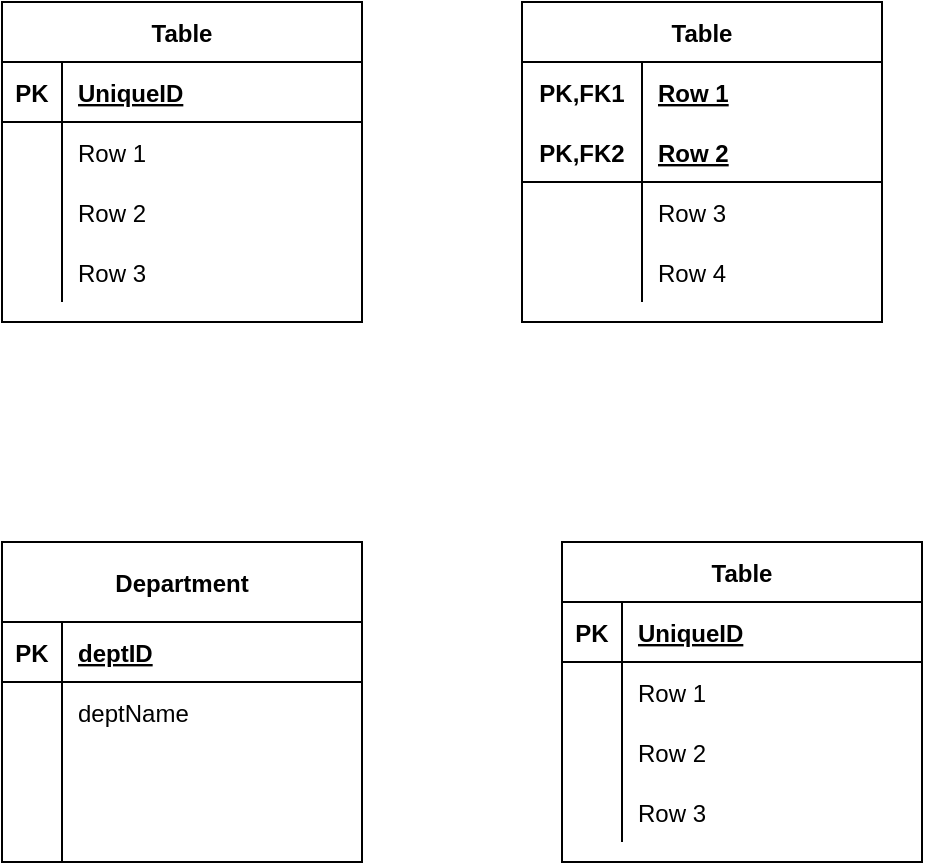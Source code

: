 <mxfile version="13.10.0" type="github"><diagram id="icR8K6-f8utLRcI78tXM" name="Page-1"><mxGraphModel dx="1038" dy="548" grid="1" gridSize="10" guides="1" tooltips="1" connect="1" arrows="1" fold="1" page="1" pageScale="1" pageWidth="850" pageHeight="1100" math="0" shadow="0"><root><mxCell id="0"/><mxCell id="1" parent="0"/><mxCell id="9o0GM2ZSbK2YEvt6_Ivf-1" value="Table" style="shape=table;startSize=30;container=1;collapsible=1;childLayout=tableLayout;fixedRows=1;rowLines=0;fontStyle=1;align=center;resizeLast=1;" parent="1" vertex="1"><mxGeometry x="240" y="290" width="180" height="160" as="geometry"/></mxCell><mxCell id="9o0GM2ZSbK2YEvt6_Ivf-2" value="" style="shape=partialRectangle;collapsible=0;dropTarget=0;pointerEvents=0;fillColor=none;top=0;left=0;bottom=1;right=0;points=[[0,0.5],[1,0.5]];portConstraint=eastwest;" parent="9o0GM2ZSbK2YEvt6_Ivf-1" vertex="1"><mxGeometry y="30" width="180" height="30" as="geometry"/></mxCell><mxCell id="9o0GM2ZSbK2YEvt6_Ivf-3" value="PK" style="shape=partialRectangle;connectable=0;fillColor=none;top=0;left=0;bottom=0;right=0;fontStyle=1;overflow=hidden;" parent="9o0GM2ZSbK2YEvt6_Ivf-2" vertex="1"><mxGeometry width="30" height="30" as="geometry"/></mxCell><mxCell id="9o0GM2ZSbK2YEvt6_Ivf-4" value="UniqueID" style="shape=partialRectangle;connectable=0;fillColor=none;top=0;left=0;bottom=0;right=0;align=left;spacingLeft=6;fontStyle=5;overflow=hidden;" parent="9o0GM2ZSbK2YEvt6_Ivf-2" vertex="1"><mxGeometry x="30" width="150" height="30" as="geometry"/></mxCell><mxCell id="9o0GM2ZSbK2YEvt6_Ivf-5" value="" style="shape=partialRectangle;collapsible=0;dropTarget=0;pointerEvents=0;fillColor=none;top=0;left=0;bottom=0;right=0;points=[[0,0.5],[1,0.5]];portConstraint=eastwest;" parent="9o0GM2ZSbK2YEvt6_Ivf-1" vertex="1"><mxGeometry y="60" width="180" height="30" as="geometry"/></mxCell><mxCell id="9o0GM2ZSbK2YEvt6_Ivf-6" value="" style="shape=partialRectangle;connectable=0;fillColor=none;top=0;left=0;bottom=0;right=0;editable=1;overflow=hidden;" parent="9o0GM2ZSbK2YEvt6_Ivf-5" vertex="1"><mxGeometry width="30" height="30" as="geometry"/></mxCell><mxCell id="9o0GM2ZSbK2YEvt6_Ivf-7" value="Row 1" style="shape=partialRectangle;connectable=0;fillColor=none;top=0;left=0;bottom=0;right=0;align=left;spacingLeft=6;overflow=hidden;" parent="9o0GM2ZSbK2YEvt6_Ivf-5" vertex="1"><mxGeometry x="30" width="150" height="30" as="geometry"/></mxCell><mxCell id="9o0GM2ZSbK2YEvt6_Ivf-8" value="" style="shape=partialRectangle;collapsible=0;dropTarget=0;pointerEvents=0;fillColor=none;top=0;left=0;bottom=0;right=0;points=[[0,0.5],[1,0.5]];portConstraint=eastwest;" parent="9o0GM2ZSbK2YEvt6_Ivf-1" vertex="1"><mxGeometry y="90" width="180" height="30" as="geometry"/></mxCell><mxCell id="9o0GM2ZSbK2YEvt6_Ivf-9" value="" style="shape=partialRectangle;connectable=0;fillColor=none;top=0;left=0;bottom=0;right=0;editable=1;overflow=hidden;" parent="9o0GM2ZSbK2YEvt6_Ivf-8" vertex="1"><mxGeometry width="30" height="30" as="geometry"/></mxCell><mxCell id="9o0GM2ZSbK2YEvt6_Ivf-10" value="Row 2" style="shape=partialRectangle;connectable=0;fillColor=none;top=0;left=0;bottom=0;right=0;align=left;spacingLeft=6;overflow=hidden;" parent="9o0GM2ZSbK2YEvt6_Ivf-8" vertex="1"><mxGeometry x="30" width="150" height="30" as="geometry"/></mxCell><mxCell id="9o0GM2ZSbK2YEvt6_Ivf-11" value="" style="shape=partialRectangle;collapsible=0;dropTarget=0;pointerEvents=0;fillColor=none;top=0;left=0;bottom=0;right=0;points=[[0,0.5],[1,0.5]];portConstraint=eastwest;" parent="9o0GM2ZSbK2YEvt6_Ivf-1" vertex="1"><mxGeometry y="120" width="180" height="30" as="geometry"/></mxCell><mxCell id="9o0GM2ZSbK2YEvt6_Ivf-12" value="" style="shape=partialRectangle;connectable=0;fillColor=none;top=0;left=0;bottom=0;right=0;editable=1;overflow=hidden;" parent="9o0GM2ZSbK2YEvt6_Ivf-11" vertex="1"><mxGeometry width="30" height="30" as="geometry"/></mxCell><mxCell id="9o0GM2ZSbK2YEvt6_Ivf-13" value="Row 3" style="shape=partialRectangle;connectable=0;fillColor=none;top=0;left=0;bottom=0;right=0;align=left;spacingLeft=6;overflow=hidden;" parent="9o0GM2ZSbK2YEvt6_Ivf-11" vertex="1"><mxGeometry x="30" width="150" height="30" as="geometry"/></mxCell><mxCell id="9o0GM2ZSbK2YEvt6_Ivf-27" value="Table" style="shape=table;startSize=30;container=1;collapsible=1;childLayout=tableLayout;fixedRows=1;rowLines=0;fontStyle=1;align=center;resizeLast=1;" parent="1" vertex="1"><mxGeometry x="500" y="290" width="180" height="160" as="geometry"/></mxCell><mxCell id="9o0GM2ZSbK2YEvt6_Ivf-28" value="" style="shape=partialRectangle;collapsible=0;dropTarget=0;pointerEvents=0;fillColor=none;top=0;left=0;bottom=0;right=0;points=[[0,0.5],[1,0.5]];portConstraint=eastwest;" parent="9o0GM2ZSbK2YEvt6_Ivf-27" vertex="1"><mxGeometry y="30" width="180" height="30" as="geometry"/></mxCell><mxCell id="9o0GM2ZSbK2YEvt6_Ivf-29" value="PK,FK1" style="shape=partialRectangle;connectable=0;fillColor=none;top=0;left=0;bottom=0;right=0;fontStyle=1;overflow=hidden;" parent="9o0GM2ZSbK2YEvt6_Ivf-28" vertex="1"><mxGeometry width="60" height="30" as="geometry"/></mxCell><mxCell id="9o0GM2ZSbK2YEvt6_Ivf-30" value="Row 1" style="shape=partialRectangle;connectable=0;fillColor=none;top=0;left=0;bottom=0;right=0;align=left;spacingLeft=6;fontStyle=5;overflow=hidden;" parent="9o0GM2ZSbK2YEvt6_Ivf-28" vertex="1"><mxGeometry x="60" width="120" height="30" as="geometry"/></mxCell><mxCell id="9o0GM2ZSbK2YEvt6_Ivf-31" value="" style="shape=partialRectangle;collapsible=0;dropTarget=0;pointerEvents=0;fillColor=none;top=0;left=0;bottom=1;right=0;points=[[0,0.5],[1,0.5]];portConstraint=eastwest;" parent="9o0GM2ZSbK2YEvt6_Ivf-27" vertex="1"><mxGeometry y="60" width="180" height="30" as="geometry"/></mxCell><mxCell id="9o0GM2ZSbK2YEvt6_Ivf-32" value="PK,FK2" style="shape=partialRectangle;connectable=0;fillColor=none;top=0;left=0;bottom=0;right=0;fontStyle=1;overflow=hidden;" parent="9o0GM2ZSbK2YEvt6_Ivf-31" vertex="1"><mxGeometry width="60" height="30" as="geometry"/></mxCell><mxCell id="9o0GM2ZSbK2YEvt6_Ivf-33" value="Row 2" style="shape=partialRectangle;connectable=0;fillColor=none;top=0;left=0;bottom=0;right=0;align=left;spacingLeft=6;fontStyle=5;overflow=hidden;" parent="9o0GM2ZSbK2YEvt6_Ivf-31" vertex="1"><mxGeometry x="60" width="120" height="30" as="geometry"/></mxCell><mxCell id="9o0GM2ZSbK2YEvt6_Ivf-34" value="" style="shape=partialRectangle;collapsible=0;dropTarget=0;pointerEvents=0;fillColor=none;top=0;left=0;bottom=0;right=0;points=[[0,0.5],[1,0.5]];portConstraint=eastwest;" parent="9o0GM2ZSbK2YEvt6_Ivf-27" vertex="1"><mxGeometry y="90" width="180" height="30" as="geometry"/></mxCell><mxCell id="9o0GM2ZSbK2YEvt6_Ivf-35" value="" style="shape=partialRectangle;connectable=0;fillColor=none;top=0;left=0;bottom=0;right=0;editable=1;overflow=hidden;" parent="9o0GM2ZSbK2YEvt6_Ivf-34" vertex="1"><mxGeometry width="60" height="30" as="geometry"/></mxCell><mxCell id="9o0GM2ZSbK2YEvt6_Ivf-36" value="Row 3" style="shape=partialRectangle;connectable=0;fillColor=none;top=0;left=0;bottom=0;right=0;align=left;spacingLeft=6;overflow=hidden;" parent="9o0GM2ZSbK2YEvt6_Ivf-34" vertex="1"><mxGeometry x="60" width="120" height="30" as="geometry"/></mxCell><mxCell id="9o0GM2ZSbK2YEvt6_Ivf-37" value="" style="shape=partialRectangle;collapsible=0;dropTarget=0;pointerEvents=0;fillColor=none;top=0;left=0;bottom=0;right=0;points=[[0,0.5],[1,0.5]];portConstraint=eastwest;" parent="9o0GM2ZSbK2YEvt6_Ivf-27" vertex="1"><mxGeometry y="120" width="180" height="30" as="geometry"/></mxCell><mxCell id="9o0GM2ZSbK2YEvt6_Ivf-38" value="" style="shape=partialRectangle;connectable=0;fillColor=none;top=0;left=0;bottom=0;right=0;editable=1;overflow=hidden;" parent="9o0GM2ZSbK2YEvt6_Ivf-37" vertex="1"><mxGeometry width="60" height="30" as="geometry"/></mxCell><mxCell id="9o0GM2ZSbK2YEvt6_Ivf-39" value="Row 4" style="shape=partialRectangle;connectable=0;fillColor=none;top=0;left=0;bottom=0;right=0;align=left;spacingLeft=6;overflow=hidden;" parent="9o0GM2ZSbK2YEvt6_Ivf-37" vertex="1"><mxGeometry x="60" width="120" height="30" as="geometry"/></mxCell><mxCell id="9o0GM2ZSbK2YEvt6_Ivf-40" value="Table" style="shape=table;startSize=30;container=1;collapsible=1;childLayout=tableLayout;fixedRows=1;rowLines=0;fontStyle=1;align=center;resizeLast=1;" parent="1" vertex="1"><mxGeometry x="520" y="560" width="180" height="160" as="geometry"/></mxCell><mxCell id="9o0GM2ZSbK2YEvt6_Ivf-41" value="" style="shape=partialRectangle;collapsible=0;dropTarget=0;pointerEvents=0;fillColor=none;top=0;left=0;bottom=1;right=0;points=[[0,0.5],[1,0.5]];portConstraint=eastwest;" parent="9o0GM2ZSbK2YEvt6_Ivf-40" vertex="1"><mxGeometry y="30" width="180" height="30" as="geometry"/></mxCell><mxCell id="9o0GM2ZSbK2YEvt6_Ivf-42" value="PK" style="shape=partialRectangle;connectable=0;fillColor=none;top=0;left=0;bottom=0;right=0;fontStyle=1;overflow=hidden;" parent="9o0GM2ZSbK2YEvt6_Ivf-41" vertex="1"><mxGeometry width="30" height="30" as="geometry"/></mxCell><mxCell id="9o0GM2ZSbK2YEvt6_Ivf-43" value="UniqueID" style="shape=partialRectangle;connectable=0;fillColor=none;top=0;left=0;bottom=0;right=0;align=left;spacingLeft=6;fontStyle=5;overflow=hidden;" parent="9o0GM2ZSbK2YEvt6_Ivf-41" vertex="1"><mxGeometry x="30" width="150" height="30" as="geometry"/></mxCell><mxCell id="9o0GM2ZSbK2YEvt6_Ivf-44" value="" style="shape=partialRectangle;collapsible=0;dropTarget=0;pointerEvents=0;fillColor=none;top=0;left=0;bottom=0;right=0;points=[[0,0.5],[1,0.5]];portConstraint=eastwest;" parent="9o0GM2ZSbK2YEvt6_Ivf-40" vertex="1"><mxGeometry y="60" width="180" height="30" as="geometry"/></mxCell><mxCell id="9o0GM2ZSbK2YEvt6_Ivf-45" value="" style="shape=partialRectangle;connectable=0;fillColor=none;top=0;left=0;bottom=0;right=0;editable=1;overflow=hidden;" parent="9o0GM2ZSbK2YEvt6_Ivf-44" vertex="1"><mxGeometry width="30" height="30" as="geometry"/></mxCell><mxCell id="9o0GM2ZSbK2YEvt6_Ivf-46" value="Row 1" style="shape=partialRectangle;connectable=0;fillColor=none;top=0;left=0;bottom=0;right=0;align=left;spacingLeft=6;overflow=hidden;" parent="9o0GM2ZSbK2YEvt6_Ivf-44" vertex="1"><mxGeometry x="30" width="150" height="30" as="geometry"/></mxCell><mxCell id="9o0GM2ZSbK2YEvt6_Ivf-47" value="" style="shape=partialRectangle;collapsible=0;dropTarget=0;pointerEvents=0;fillColor=none;top=0;left=0;bottom=0;right=0;points=[[0,0.5],[1,0.5]];portConstraint=eastwest;" parent="9o0GM2ZSbK2YEvt6_Ivf-40" vertex="1"><mxGeometry y="90" width="180" height="30" as="geometry"/></mxCell><mxCell id="9o0GM2ZSbK2YEvt6_Ivf-48" value="" style="shape=partialRectangle;connectable=0;fillColor=none;top=0;left=0;bottom=0;right=0;editable=1;overflow=hidden;" parent="9o0GM2ZSbK2YEvt6_Ivf-47" vertex="1"><mxGeometry width="30" height="30" as="geometry"/></mxCell><mxCell id="9o0GM2ZSbK2YEvt6_Ivf-49" value="Row 2" style="shape=partialRectangle;connectable=0;fillColor=none;top=0;left=0;bottom=0;right=0;align=left;spacingLeft=6;overflow=hidden;" parent="9o0GM2ZSbK2YEvt6_Ivf-47" vertex="1"><mxGeometry x="30" width="150" height="30" as="geometry"/></mxCell><mxCell id="9o0GM2ZSbK2YEvt6_Ivf-50" value="" style="shape=partialRectangle;collapsible=0;dropTarget=0;pointerEvents=0;fillColor=none;top=0;left=0;bottom=0;right=0;points=[[0,0.5],[1,0.5]];portConstraint=eastwest;" parent="9o0GM2ZSbK2YEvt6_Ivf-40" vertex="1"><mxGeometry y="120" width="180" height="30" as="geometry"/></mxCell><mxCell id="9o0GM2ZSbK2YEvt6_Ivf-51" value="" style="shape=partialRectangle;connectable=0;fillColor=none;top=0;left=0;bottom=0;right=0;editable=1;overflow=hidden;" parent="9o0GM2ZSbK2YEvt6_Ivf-50" vertex="1"><mxGeometry width="30" height="30" as="geometry"/></mxCell><mxCell id="9o0GM2ZSbK2YEvt6_Ivf-52" value="Row 3" style="shape=partialRectangle;connectable=0;fillColor=none;top=0;left=0;bottom=0;right=0;align=left;spacingLeft=6;overflow=hidden;" parent="9o0GM2ZSbK2YEvt6_Ivf-50" vertex="1"><mxGeometry x="30" width="150" height="30" as="geometry"/></mxCell><mxCell id="9o0GM2ZSbK2YEvt6_Ivf-53" value="Department" style="shape=table;startSize=40;container=1;collapsible=1;childLayout=tableLayout;fixedRows=1;rowLines=0;fontStyle=1;align=center;resizeLast=1;" parent="1" vertex="1"><mxGeometry x="240" y="560" width="180" height="160" as="geometry"/></mxCell><mxCell id="9o0GM2ZSbK2YEvt6_Ivf-54" value="" style="shape=partialRectangle;collapsible=0;dropTarget=0;pointerEvents=0;fillColor=none;top=0;left=0;bottom=1;right=0;points=[[0,0.5],[1,0.5]];portConstraint=eastwest;" parent="9o0GM2ZSbK2YEvt6_Ivf-53" vertex="1"><mxGeometry y="40" width="180" height="30" as="geometry"/></mxCell><mxCell id="9o0GM2ZSbK2YEvt6_Ivf-55" value="PK" style="shape=partialRectangle;connectable=0;fillColor=none;top=0;left=0;bottom=0;right=0;fontStyle=1;overflow=hidden;" parent="9o0GM2ZSbK2YEvt6_Ivf-54" vertex="1"><mxGeometry width="30" height="30" as="geometry"/></mxCell><mxCell id="9o0GM2ZSbK2YEvt6_Ivf-56" value="deptID" style="shape=partialRectangle;connectable=0;fillColor=none;top=0;left=0;bottom=0;right=0;align=left;spacingLeft=6;fontStyle=5;overflow=hidden;" parent="9o0GM2ZSbK2YEvt6_Ivf-54" vertex="1"><mxGeometry x="30" width="150" height="30" as="geometry"/></mxCell><mxCell id="9o0GM2ZSbK2YEvt6_Ivf-57" value="" style="shape=partialRectangle;collapsible=0;dropTarget=0;pointerEvents=0;fillColor=none;top=0;left=0;bottom=0;right=0;points=[[0,0.5],[1,0.5]];portConstraint=eastwest;" parent="9o0GM2ZSbK2YEvt6_Ivf-53" vertex="1"><mxGeometry y="70" width="180" height="30" as="geometry"/></mxCell><mxCell id="9o0GM2ZSbK2YEvt6_Ivf-58" value="" style="shape=partialRectangle;connectable=0;fillColor=none;top=0;left=0;bottom=0;right=0;editable=1;overflow=hidden;" parent="9o0GM2ZSbK2YEvt6_Ivf-57" vertex="1"><mxGeometry width="30" height="30" as="geometry"/></mxCell><mxCell id="9o0GM2ZSbK2YEvt6_Ivf-59" value="deptName" style="shape=partialRectangle;connectable=0;fillColor=none;top=0;left=0;bottom=0;right=0;align=left;spacingLeft=6;overflow=hidden;" parent="9o0GM2ZSbK2YEvt6_Ivf-57" vertex="1"><mxGeometry x="30" width="150" height="30" as="geometry"/></mxCell><mxCell id="9o0GM2ZSbK2YEvt6_Ivf-60" value="" style="shape=partialRectangle;collapsible=0;dropTarget=0;pointerEvents=0;fillColor=none;top=0;left=0;bottom=0;right=0;points=[[0,0.5],[1,0.5]];portConstraint=eastwest;" parent="9o0GM2ZSbK2YEvt6_Ivf-53" vertex="1"><mxGeometry y="100" width="180" height="30" as="geometry"/></mxCell><mxCell id="9o0GM2ZSbK2YEvt6_Ivf-61" value="" style="shape=partialRectangle;connectable=0;fillColor=none;top=0;left=0;bottom=0;right=0;editable=1;overflow=hidden;" parent="9o0GM2ZSbK2YEvt6_Ivf-60" vertex="1"><mxGeometry width="30" height="30" as="geometry"/></mxCell><mxCell id="9o0GM2ZSbK2YEvt6_Ivf-62" value="" style="shape=partialRectangle;connectable=0;fillColor=none;top=0;left=0;bottom=0;right=0;align=left;spacingLeft=6;overflow=hidden;" parent="9o0GM2ZSbK2YEvt6_Ivf-60" vertex="1"><mxGeometry x="30" width="150" height="30" as="geometry"/></mxCell><mxCell id="9o0GM2ZSbK2YEvt6_Ivf-63" value="" style="shape=partialRectangle;collapsible=0;dropTarget=0;pointerEvents=0;fillColor=none;top=0;left=0;bottom=0;right=0;points=[[0,0.5],[1,0.5]];portConstraint=eastwest;" parent="9o0GM2ZSbK2YEvt6_Ivf-53" vertex="1"><mxGeometry y="130" width="180" height="30" as="geometry"/></mxCell><mxCell id="9o0GM2ZSbK2YEvt6_Ivf-64" value="" style="shape=partialRectangle;connectable=0;fillColor=none;top=0;left=0;bottom=0;right=0;editable=1;overflow=hidden;" parent="9o0GM2ZSbK2YEvt6_Ivf-63" vertex="1"><mxGeometry width="30" height="30" as="geometry"/></mxCell><mxCell id="9o0GM2ZSbK2YEvt6_Ivf-65" value="" style="shape=partialRectangle;connectable=0;fillColor=none;top=0;left=0;bottom=0;right=0;align=left;spacingLeft=6;overflow=hidden;" parent="9o0GM2ZSbK2YEvt6_Ivf-63" vertex="1"><mxGeometry x="30" width="150" height="30" as="geometry"/></mxCell></root></mxGraphModel></diagram></mxfile>